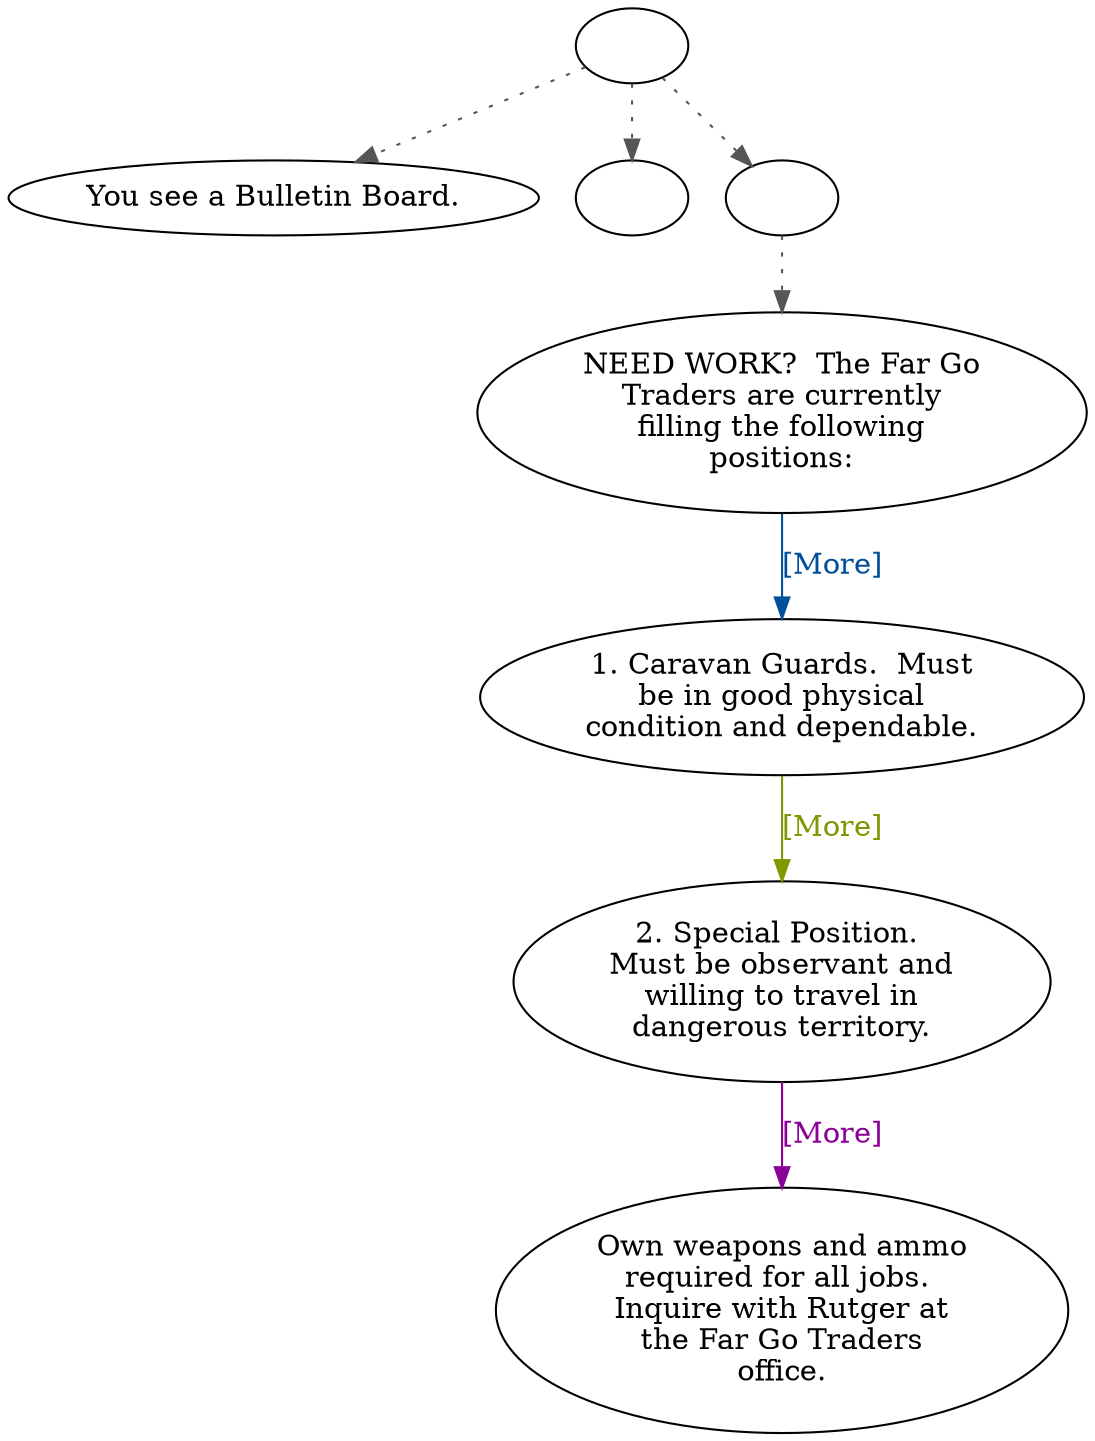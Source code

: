 digraph BULLBORD {
  "start" [style=filled       fillcolor="#FFFFFF"       color="#000000"]
  "start" -> "look_at_p_proc" [style=dotted color="#555555"]
  "start" -> "use_p_proc" [style=dotted color="#555555"]
  "start" -> "talk_p_proc" [style=dotted color="#555555"]
  "start" [label=""]
  "use_p_proc" [style=filled       fillcolor="#FFFFFF"       color="#000000"]
  "use_p_proc" [label=""]
  "look_at_p_proc" [style=filled       fillcolor="#FFFFFF"       color="#000000"]
  "look_at_p_proc" [label="You see a Bulletin Board."]
  "talk_p_proc" [style=filled       fillcolor="#FFFFFF"       color="#000000"]
  "talk_p_proc" -> "bull01" [style=dotted color="#555555"]
  "talk_p_proc" [label=""]
  "bull01" [style=filled       fillcolor="#FFFFFF"       color="#000000"]
  "bull01" [label="NEED WORK?  The Far Go\nTraders are currently\nfilling the following\npositions:"]
  "bull01" -> "bull02" [label="[More]" color="#004F99" fontcolor="#004F99"]
  "bull02" [style=filled       fillcolor="#FFFFFF"       color="#000000"]
  "bull02" [label="1. Caravan Guards.  Must\nbe in good physical\ncondition and dependable."]
  "bull02" -> "bull03" [label="[More]" color="#7C9900" fontcolor="#7C9900"]
  "bull03" [style=filled       fillcolor="#FFFFFF"       color="#000000"]
  "bull03" [label="2. Special Position. \nMust be observant and\nwilling to travel in\ndangerous territory."]
  "bull03" -> "bull04" [label="[More]" color="#8A0099" fontcolor="#8A0099"]
  "bull04" [style=filled       fillcolor="#FFFFFF"       color="#000000"]
  "bull04" [label="Own weapons and ammo\nrequired for all jobs. \nInquire with Rutger at\nthe Far Go Traders\noffice."]
}